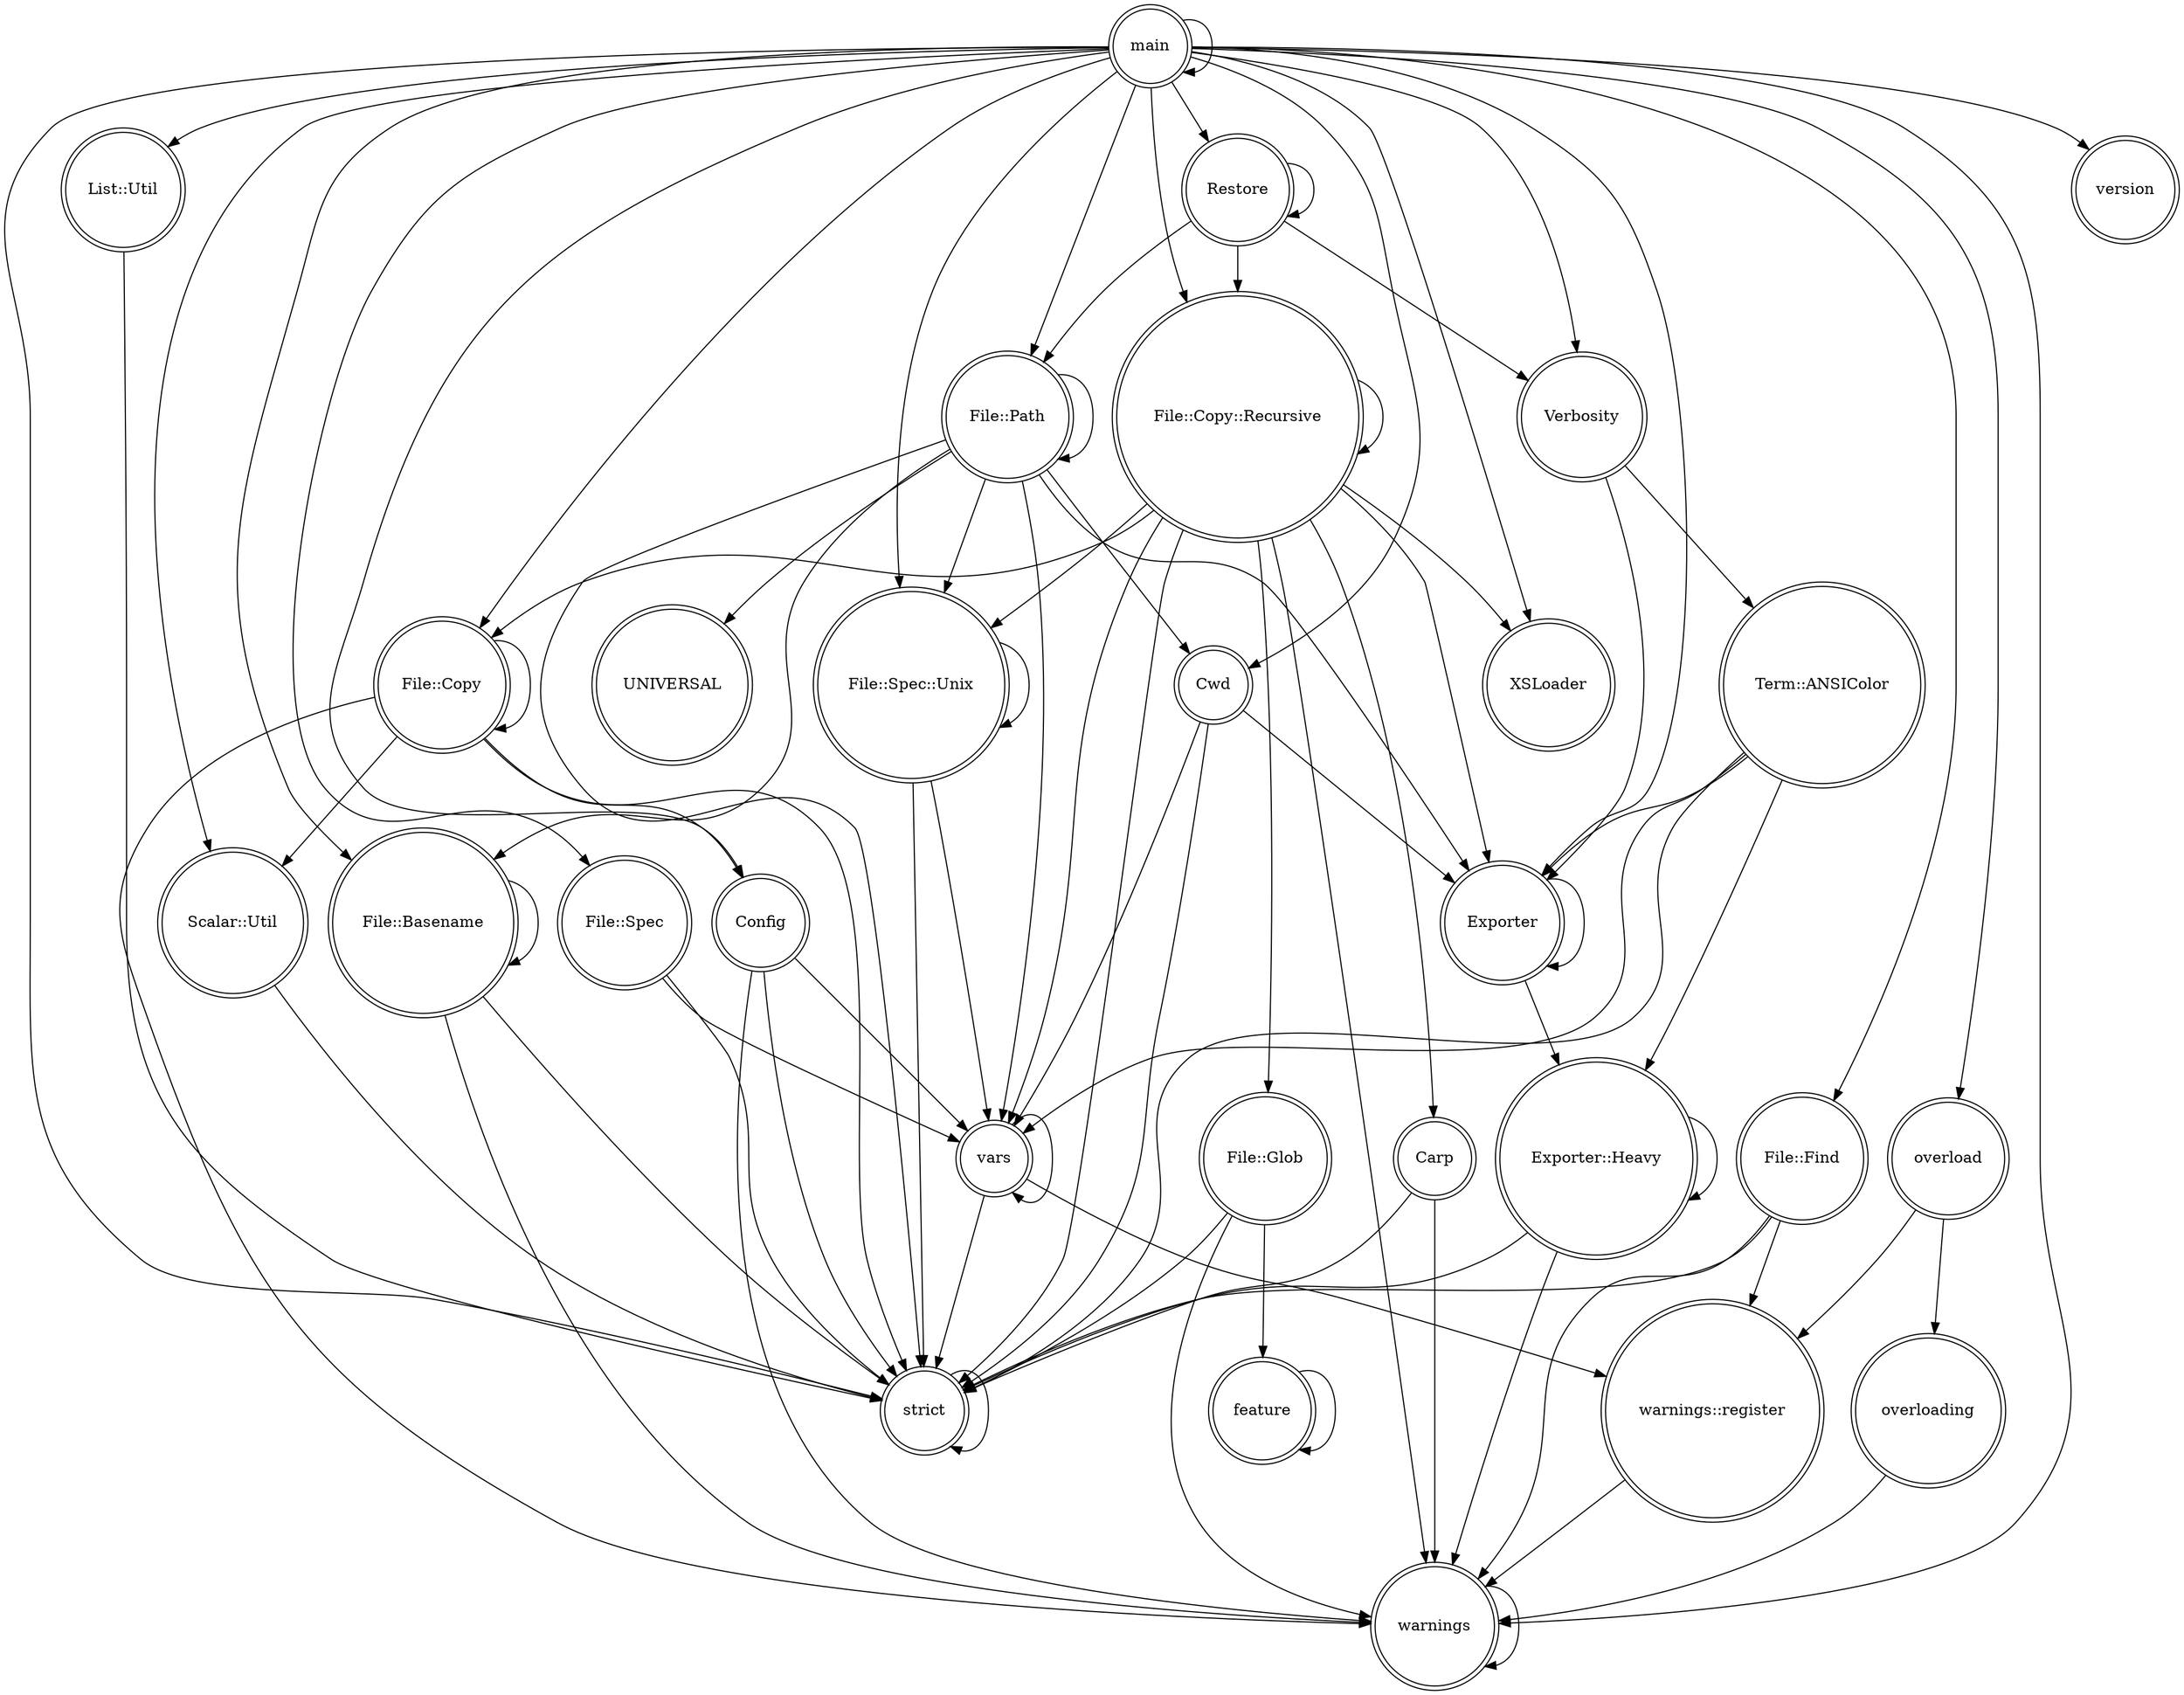 digraph {
graph [overlap=false]
node [shape=doublecircle];
"main" -> "File::Spec::Unix";
"Cwd" -> "strict";
"warnings" -> "warnings";
"File::Spec::Unix" -> "File::Spec::Unix";
"File::Path" -> "UNIVERSAL";
"Verbosity" -> "Term::ANSIColor";
"File::Path" -> "File::Spec::Unix";
"File::Glob" -> "feature";
"File::Copy::Recursive" -> "File::Spec::Unix";
"File::Copy" -> "File::Copy";
"Exporter" -> "Exporter";
"vars" -> "warnings::register";
"File::Copy::Recursive" -> "File::Copy";
"main" -> "main";
"File::Spec::Unix" -> "vars";
"Exporter::Heavy" -> "strict";
"File::Spec::Unix" -> "strict";
"File::Find" -> "warnings::register";
"File::Path" -> "Cwd";
"Verbosity" -> "Exporter";
"File::Path" -> "Exporter";
"File::Copy::Recursive" -> "File::Copy::Recursive";
"Term::ANSIColor" -> "strict";
"main" -> "overload";
"main" -> "File::Find";
"main" -> "File::Basename";
"File::Copy::Recursive" -> "vars";
"File::Copy::Recursive" -> "strict";
"main" -> "File::Path";
"File::Glob" -> "warnings";
"File::Copy::Recursive" -> "XSLoader";
"overload" -> "warnings::register";
"File::Copy" -> "strict";
"warnings::register" -> "warnings";
"File::Copy" -> "Config";
"Config" -> "vars";
"Exporter::Heavy" -> "warnings";
"File::Find" -> "warnings";
"Term::ANSIColor" -> "Exporter::Heavy";
"Term::ANSIColor" -> "vars";
"main" -> "Restore";
"List::Util" -> "strict";
"File::Basename" -> "File::Basename";
"File::Glob" -> "strict";
"main" -> "List::Util";
"File::Path" -> "strict";
"main" -> "Config";
"Carp" -> "strict";
"main" -> "Scalar::Util";
"File::Copy::Recursive" -> "Exporter";
"Scalar::Util" -> "strict";
"Cwd" -> "Exporter";
"main" -> "File::Copy::Recursive";
"Cwd" -> "vars";
"File::Basename" -> "warnings";
"main" -> "warnings";
"File::Copy::Recursive" -> "warnings";
"File::Spec" -> "vars";
"File::Copy" -> "warnings";
"File::Path" -> "vars";
"Config" -> "strict";
"File::Copy::Recursive" -> "Carp";
"main" -> "Cwd";
"main" -> "File::Spec";
"main" -> "File::Copy";
"feature" -> "feature";
"Restore" -> "File::Path";
"Restore" -> "Restore";
"File::Path" -> "File::Basename";
"Restore" -> "File::Copy::Recursive";
"main" -> "XSLoader";
"Config" -> "warnings";
"Term::ANSIColor" -> "Exporter";
"File::Copy" -> "Scalar::Util";
"File::Copy::Recursive" -> "File::Glob";
"main" -> "version";
"File::Basename" -> "strict";
"main" -> "Verbosity";
"main" -> "strict";
"vars" -> "strict";
"overload" -> "overloading";
"File::Spec" -> "strict";
"Carp" -> "warnings";
"strict" -> "strict";
"Exporter::Heavy" -> "Exporter::Heavy";
"vars" -> "vars";
"Exporter" -> "Exporter::Heavy";
"File::Path" -> "File::Path";
"overloading" -> "warnings";
"Restore" -> "Verbosity";
"main" -> "Exporter";
"File::Find" -> "strict";
}
